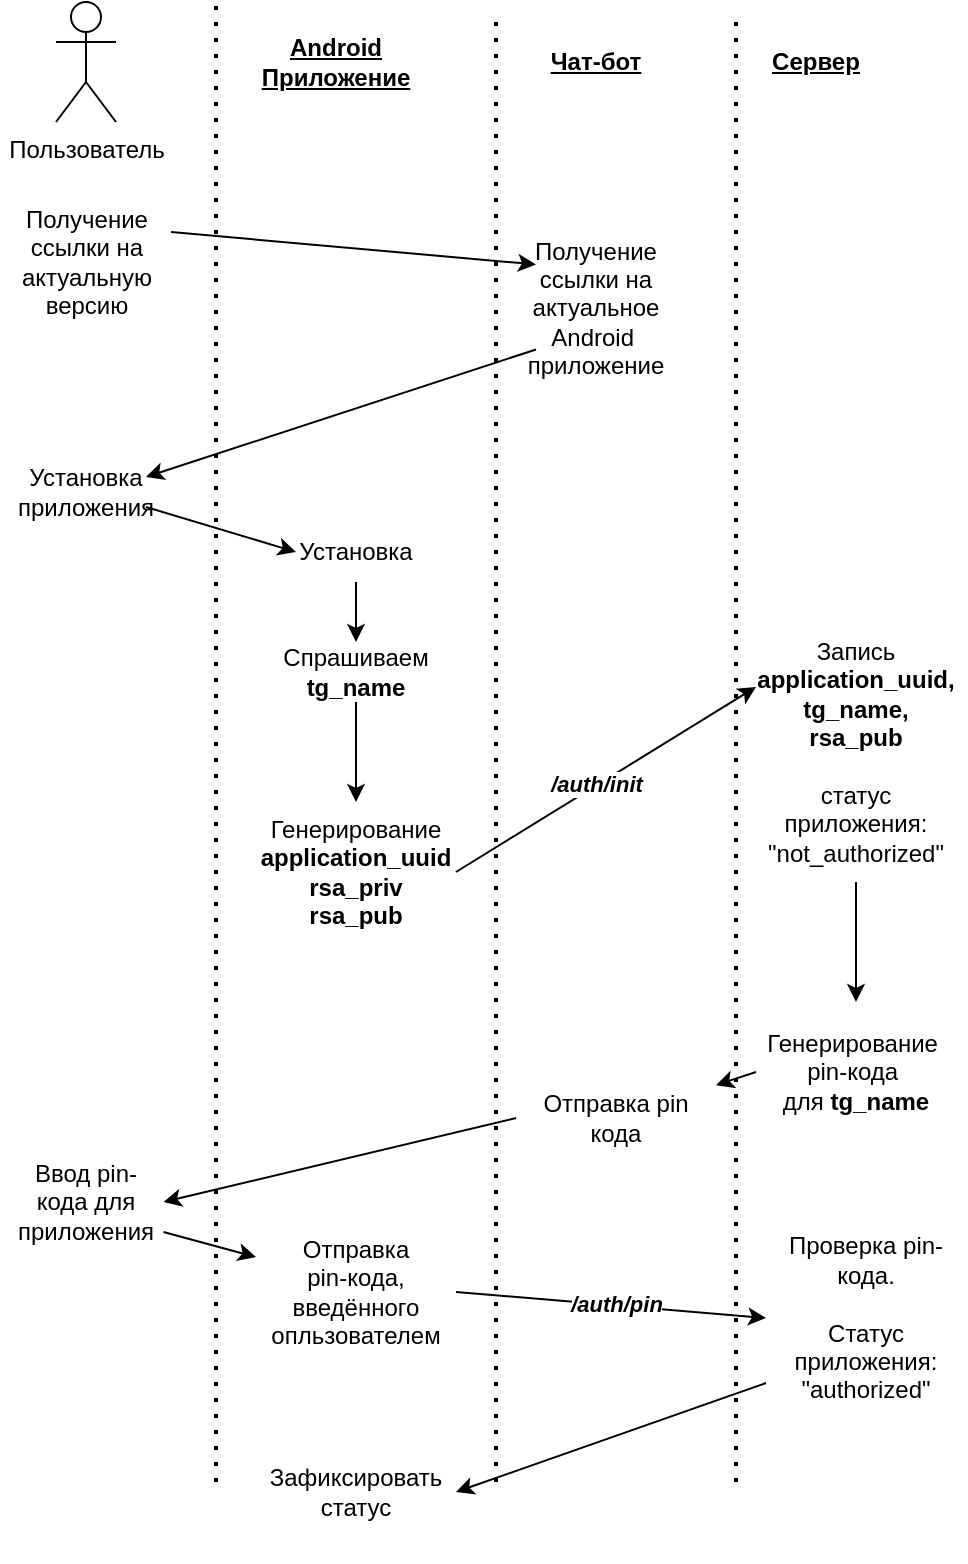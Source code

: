 <mxfile version="22.0.4" type="device">
  <diagram name="Страница — 1" id="2TMkSGMW4PiBf1K_IbsH">
    <mxGraphModel dx="949" dy="675" grid="1" gridSize="10" guides="1" tooltips="1" connect="1" arrows="1" fold="1" page="1" pageScale="1" pageWidth="827" pageHeight="1169" math="0" shadow="0">
      <root>
        <mxCell id="0" />
        <mxCell id="1" parent="0" />
        <mxCell id="w03B9GN-rBTp-iz8MhaP-1" value="Пользователь" style="shape=umlActor;verticalLabelPosition=bottom;verticalAlign=top;html=1;outlineConnect=0;" vertex="1" parent="1">
          <mxGeometry x="150" y="60" width="30" height="60" as="geometry" />
        </mxCell>
        <mxCell id="w03B9GN-rBTp-iz8MhaP-2" value="&lt;b&gt;&lt;u&gt;Android&lt;br&gt;Приложение&lt;/u&gt;&lt;/b&gt;" style="text;html=1;strokeColor=none;fillColor=none;align=center;verticalAlign=middle;whiteSpace=wrap;rounded=0;" vertex="1" parent="1">
          <mxGeometry x="260" y="75" width="60" height="30" as="geometry" />
        </mxCell>
        <mxCell id="w03B9GN-rBTp-iz8MhaP-3" value="&lt;b&gt;&lt;u&gt;Чат-бот&lt;/u&gt;&lt;/b&gt;" style="text;html=1;strokeColor=none;fillColor=none;align=center;verticalAlign=middle;whiteSpace=wrap;rounded=0;" vertex="1" parent="1">
          <mxGeometry x="390" y="75" width="60" height="30" as="geometry" />
        </mxCell>
        <mxCell id="w03B9GN-rBTp-iz8MhaP-4" value="&lt;b&gt;&lt;u&gt;Сервер&lt;/u&gt;&lt;/b&gt;" style="text;html=1;strokeColor=none;fillColor=none;align=center;verticalAlign=middle;whiteSpace=wrap;rounded=0;" vertex="1" parent="1">
          <mxGeometry x="500" y="75" width="60" height="30" as="geometry" />
        </mxCell>
        <mxCell id="w03B9GN-rBTp-iz8MhaP-7" value="Получение ссылки на актуальную версию" style="text;html=1;strokeColor=none;fillColor=none;align=center;verticalAlign=middle;whiteSpace=wrap;rounded=0;" vertex="1" parent="1">
          <mxGeometry x="122.5" y="160" width="85" height="60" as="geometry" />
        </mxCell>
        <mxCell id="w03B9GN-rBTp-iz8MhaP-8" value="Получение ссылки на актуальное Android&amp;nbsp;&lt;br&gt;приложение" style="text;html=1;strokeColor=none;fillColor=none;align=center;verticalAlign=middle;whiteSpace=wrap;rounded=0;" vertex="1" parent="1">
          <mxGeometry x="390" y="170" width="60" height="85" as="geometry" />
        </mxCell>
        <mxCell id="w03B9GN-rBTp-iz8MhaP-11" value="" style="endArrow=classic;html=1;rounded=0;exitX=1;exitY=0.25;exitDx=0;exitDy=0;entryX=0;entryY=0.25;entryDx=0;entryDy=0;" edge="1" parent="1" source="w03B9GN-rBTp-iz8MhaP-7" target="w03B9GN-rBTp-iz8MhaP-8">
          <mxGeometry width="50" height="50" relative="1" as="geometry">
            <mxPoint x="390" y="410" as="sourcePoint" />
            <mxPoint x="440" y="360" as="targetPoint" />
          </mxGeometry>
        </mxCell>
        <mxCell id="w03B9GN-rBTp-iz8MhaP-19" value="Установка приложения" style="text;html=1;strokeColor=none;fillColor=none;align=center;verticalAlign=middle;whiteSpace=wrap;rounded=0;" vertex="1" parent="1">
          <mxGeometry x="135" y="290" width="60" height="30" as="geometry" />
        </mxCell>
        <mxCell id="w03B9GN-rBTp-iz8MhaP-25" value="" style="endArrow=classic;html=1;rounded=0;exitX=0;exitY=0.75;exitDx=0;exitDy=0;entryX=1;entryY=0.25;entryDx=0;entryDy=0;" edge="1" parent="1" source="w03B9GN-rBTp-iz8MhaP-8" target="w03B9GN-rBTp-iz8MhaP-19">
          <mxGeometry width="50" height="50" relative="1" as="geometry">
            <mxPoint x="390" y="410" as="sourcePoint" />
            <mxPoint x="440" y="360" as="targetPoint" />
          </mxGeometry>
        </mxCell>
        <mxCell id="w03B9GN-rBTp-iz8MhaP-26" value="" style="endArrow=none;dashed=1;html=1;dashPattern=1 3;strokeWidth=2;rounded=0;" edge="1" parent="1">
          <mxGeometry width="50" height="50" relative="1" as="geometry">
            <mxPoint x="230" y="800" as="sourcePoint" />
            <mxPoint x="230" y="60" as="targetPoint" />
          </mxGeometry>
        </mxCell>
        <mxCell id="w03B9GN-rBTp-iz8MhaP-27" value="" style="endArrow=none;dashed=1;html=1;dashPattern=1 3;strokeWidth=2;rounded=0;" edge="1" parent="1">
          <mxGeometry width="50" height="50" relative="1" as="geometry">
            <mxPoint x="370" y="800" as="sourcePoint" />
            <mxPoint x="370" y="65" as="targetPoint" />
          </mxGeometry>
        </mxCell>
        <mxCell id="w03B9GN-rBTp-iz8MhaP-28" value="" style="endArrow=none;dashed=1;html=1;dashPattern=1 3;strokeWidth=2;rounded=0;" edge="1" parent="1">
          <mxGeometry width="50" height="50" relative="1" as="geometry">
            <mxPoint x="490" y="800" as="sourcePoint" />
            <mxPoint x="490" y="65" as="targetPoint" />
          </mxGeometry>
        </mxCell>
        <mxCell id="w03B9GN-rBTp-iz8MhaP-32" style="edgeStyle=orthogonalEdgeStyle;rounded=0;orthogonalLoop=1;jettySize=auto;html=1;exitX=0.5;exitY=1;exitDx=0;exitDy=0;entryX=0.5;entryY=0;entryDx=0;entryDy=0;" edge="1" parent="1" source="w03B9GN-rBTp-iz8MhaP-34" target="w03B9GN-rBTp-iz8MhaP-31">
          <mxGeometry relative="1" as="geometry" />
        </mxCell>
        <mxCell id="w03B9GN-rBTp-iz8MhaP-29" value="Установка" style="text;html=1;strokeColor=none;fillColor=none;align=center;verticalAlign=middle;whiteSpace=wrap;rounded=0;" vertex="1" parent="1">
          <mxGeometry x="270" y="320" width="60" height="30" as="geometry" />
        </mxCell>
        <mxCell id="w03B9GN-rBTp-iz8MhaP-30" value="" style="endArrow=classic;html=1;rounded=0;exitX=1;exitY=0.75;exitDx=0;exitDy=0;entryX=0;entryY=0.5;entryDx=0;entryDy=0;" edge="1" parent="1" source="w03B9GN-rBTp-iz8MhaP-19" target="w03B9GN-rBTp-iz8MhaP-29">
          <mxGeometry width="50" height="50" relative="1" as="geometry">
            <mxPoint x="390" y="410" as="sourcePoint" />
            <mxPoint x="440" y="360" as="targetPoint" />
          </mxGeometry>
        </mxCell>
        <mxCell id="w03B9GN-rBTp-iz8MhaP-31" value="Генерирование&lt;br&gt;&lt;b&gt;application_uuid&lt;br&gt;rsa_priv&lt;br&gt;rsa_pub&lt;/b&gt;" style="text;html=1;strokeColor=none;fillColor=none;align=center;verticalAlign=middle;whiteSpace=wrap;rounded=0;" vertex="1" parent="1">
          <mxGeometry x="250" y="460" width="100" height="70" as="geometry" />
        </mxCell>
        <mxCell id="w03B9GN-rBTp-iz8MhaP-33" value="Запись&lt;br&gt;&lt;b&gt;application_uuid,&lt;br&gt;tg_name,&lt;br&gt;rsa_pub&lt;/b&gt;&lt;br&gt;&lt;br&gt;статус приложения: &quot;not_authorized&quot;" style="text;html=1;strokeColor=none;fillColor=none;align=center;verticalAlign=middle;whiteSpace=wrap;rounded=0;" vertex="1" parent="1">
          <mxGeometry x="500" y="370" width="100" height="130" as="geometry" />
        </mxCell>
        <mxCell id="w03B9GN-rBTp-iz8MhaP-35" value="" style="edgeStyle=orthogonalEdgeStyle;rounded=0;orthogonalLoop=1;jettySize=auto;html=1;exitX=0.5;exitY=1;exitDx=0;exitDy=0;entryX=0.5;entryY=0;entryDx=0;entryDy=0;" edge="1" parent="1" source="w03B9GN-rBTp-iz8MhaP-29" target="w03B9GN-rBTp-iz8MhaP-34">
          <mxGeometry relative="1" as="geometry">
            <mxPoint x="300" y="350" as="sourcePoint" />
            <mxPoint x="300" y="460" as="targetPoint" />
          </mxGeometry>
        </mxCell>
        <mxCell id="w03B9GN-rBTp-iz8MhaP-34" value="Спрашиваем &lt;b&gt;tg_name&lt;/b&gt;" style="text;html=1;strokeColor=none;fillColor=none;align=center;verticalAlign=middle;whiteSpace=wrap;rounded=0;" vertex="1" parent="1">
          <mxGeometry x="270" y="380" width="60" height="30" as="geometry" />
        </mxCell>
        <mxCell id="w03B9GN-rBTp-iz8MhaP-37" value="" style="endArrow=classic;html=1;rounded=0;exitX=1;exitY=0.5;exitDx=0;exitDy=0;entryX=0;entryY=0.25;entryDx=0;entryDy=0;" edge="1" parent="1" source="w03B9GN-rBTp-iz8MhaP-31" target="w03B9GN-rBTp-iz8MhaP-33">
          <mxGeometry width="50" height="50" relative="1" as="geometry">
            <mxPoint x="390" y="410" as="sourcePoint" />
            <mxPoint x="440" y="360" as="targetPoint" />
          </mxGeometry>
        </mxCell>
        <mxCell id="w03B9GN-rBTp-iz8MhaP-53" value="&lt;b&gt;&lt;i&gt;/auth/init&lt;/i&gt;&lt;/b&gt;" style="edgeLabel;html=1;align=center;verticalAlign=middle;resizable=0;points=[];" vertex="1" connectable="0" parent="w03B9GN-rBTp-iz8MhaP-37">
          <mxGeometry x="-0.071" y="1" relative="1" as="geometry">
            <mxPoint as="offset" />
          </mxGeometry>
        </mxCell>
        <mxCell id="w03B9GN-rBTp-iz8MhaP-38" value="Генерирование&amp;nbsp;&lt;br&gt;pin-кода&amp;nbsp;&lt;br&gt;для &lt;b&gt;tg_name&lt;/b&gt;" style="text;html=1;strokeColor=none;fillColor=none;align=center;verticalAlign=middle;whiteSpace=wrap;rounded=0;" vertex="1" parent="1">
          <mxGeometry x="500" y="560" width="100" height="70" as="geometry" />
        </mxCell>
        <mxCell id="w03B9GN-rBTp-iz8MhaP-39" value="" style="endArrow=classic;html=1;rounded=0;exitX=0.5;exitY=1;exitDx=0;exitDy=0;entryX=0.5;entryY=0;entryDx=0;entryDy=0;" edge="1" parent="1" source="w03B9GN-rBTp-iz8MhaP-33" target="w03B9GN-rBTp-iz8MhaP-38">
          <mxGeometry width="50" height="50" relative="1" as="geometry">
            <mxPoint x="360" y="505" as="sourcePoint" />
            <mxPoint x="510" y="523" as="targetPoint" />
            <Array as="points">
              <mxPoint x="550" y="530" />
            </Array>
          </mxGeometry>
        </mxCell>
        <mxCell id="w03B9GN-rBTp-iz8MhaP-40" value="Ввод pin-кода для приложения" style="text;html=1;strokeColor=none;fillColor=none;align=center;verticalAlign=middle;whiteSpace=wrap;rounded=0;" vertex="1" parent="1">
          <mxGeometry x="126.25" y="630" width="77.5" height="60" as="geometry" />
        </mxCell>
        <mxCell id="w03B9GN-rBTp-iz8MhaP-42" value="" style="endArrow=classic;html=1;rounded=0;exitX=0;exitY=0.5;exitDx=0;exitDy=0;entryX=1;entryY=0.5;entryDx=0;entryDy=0;" edge="1" parent="1" source="w03B9GN-rBTp-iz8MhaP-56" target="w03B9GN-rBTp-iz8MhaP-40">
          <mxGeometry width="50" height="50" relative="1" as="geometry">
            <mxPoint x="390" y="630" as="sourcePoint" />
            <mxPoint x="440" y="580" as="targetPoint" />
          </mxGeometry>
        </mxCell>
        <mxCell id="w03B9GN-rBTp-iz8MhaP-43" value="Отправка&lt;br&gt;pin-кода,&lt;br&gt;введённого опльзователем" style="text;html=1;strokeColor=none;fillColor=none;align=center;verticalAlign=middle;whiteSpace=wrap;rounded=0;" vertex="1" parent="1">
          <mxGeometry x="250" y="670" width="100" height="70" as="geometry" />
        </mxCell>
        <mxCell id="w03B9GN-rBTp-iz8MhaP-45" value="" style="endArrow=classic;html=1;rounded=0;entryX=0;entryY=0.25;entryDx=0;entryDy=0;exitX=1;exitY=0.75;exitDx=0;exitDy=0;" edge="1" parent="1" source="w03B9GN-rBTp-iz8MhaP-40" target="w03B9GN-rBTp-iz8MhaP-43">
          <mxGeometry width="50" height="50" relative="1" as="geometry">
            <mxPoint x="170" y="540" as="sourcePoint" />
            <mxPoint x="210" y="660" as="targetPoint" />
          </mxGeometry>
        </mxCell>
        <mxCell id="w03B9GN-rBTp-iz8MhaP-46" value="Проверка pin-кода.&lt;br&gt;&lt;br&gt;Статус приложения:&lt;br&gt;&quot;authorized&quot;" style="text;html=1;strokeColor=none;fillColor=none;align=center;verticalAlign=middle;whiteSpace=wrap;rounded=0;" vertex="1" parent="1">
          <mxGeometry x="505" y="653" width="100" height="130" as="geometry" />
        </mxCell>
        <mxCell id="w03B9GN-rBTp-iz8MhaP-49" value="" style="endArrow=classic;html=1;rounded=0;exitX=1;exitY=0.5;exitDx=0;exitDy=0;entryX=0;entryY=0.5;entryDx=0;entryDy=0;" edge="1" parent="1" source="w03B9GN-rBTp-iz8MhaP-43" target="w03B9GN-rBTp-iz8MhaP-46">
          <mxGeometry width="50" height="50" relative="1" as="geometry">
            <mxPoint x="490" y="633" as="sourcePoint" />
            <mxPoint x="520" y="693" as="targetPoint" />
          </mxGeometry>
        </mxCell>
        <mxCell id="w03B9GN-rBTp-iz8MhaP-55" value="&lt;b&gt;&lt;i&gt;/auth/pin&lt;/i&gt;&lt;/b&gt;" style="edgeLabel;html=1;align=center;verticalAlign=middle;resizable=0;points=[];" vertex="1" connectable="0" parent="w03B9GN-rBTp-iz8MhaP-49">
          <mxGeometry x="-0.165" relative="1" as="geometry">
            <mxPoint x="15" as="offset" />
          </mxGeometry>
        </mxCell>
        <mxCell id="w03B9GN-rBTp-iz8MhaP-50" value="Зафиксировать&lt;br&gt;статус" style="text;html=1;strokeColor=none;fillColor=none;align=center;verticalAlign=middle;whiteSpace=wrap;rounded=0;" vertex="1" parent="1">
          <mxGeometry x="250" y="770" width="100" height="70" as="geometry" />
        </mxCell>
        <mxCell id="w03B9GN-rBTp-iz8MhaP-51" value="" style="endArrow=classic;html=1;rounded=0;exitX=0;exitY=0.75;exitDx=0;exitDy=0;entryX=1;entryY=0.5;entryDx=0;entryDy=0;" edge="1" parent="1" source="w03B9GN-rBTp-iz8MhaP-46" target="w03B9GN-rBTp-iz8MhaP-50">
          <mxGeometry width="50" height="50" relative="1" as="geometry">
            <mxPoint x="360" y="715" as="sourcePoint" />
            <mxPoint x="515" y="728" as="targetPoint" />
          </mxGeometry>
        </mxCell>
        <mxCell id="w03B9GN-rBTp-iz8MhaP-56" value="Отправка pin кода" style="text;html=1;strokeColor=none;fillColor=none;align=center;verticalAlign=middle;whiteSpace=wrap;rounded=0;" vertex="1" parent="1">
          <mxGeometry x="380" y="583" width="100" height="70" as="geometry" />
        </mxCell>
        <mxCell id="w03B9GN-rBTp-iz8MhaP-63" value="" style="endArrow=classic;html=1;rounded=0;exitX=0;exitY=0.5;exitDx=0;exitDy=0;" edge="1" parent="1" source="w03B9GN-rBTp-iz8MhaP-38" target="w03B9GN-rBTp-iz8MhaP-56">
          <mxGeometry width="50" height="50" relative="1" as="geometry">
            <mxPoint x="390" y="620" as="sourcePoint" />
            <mxPoint x="440" y="570" as="targetPoint" />
          </mxGeometry>
        </mxCell>
      </root>
    </mxGraphModel>
  </diagram>
</mxfile>
